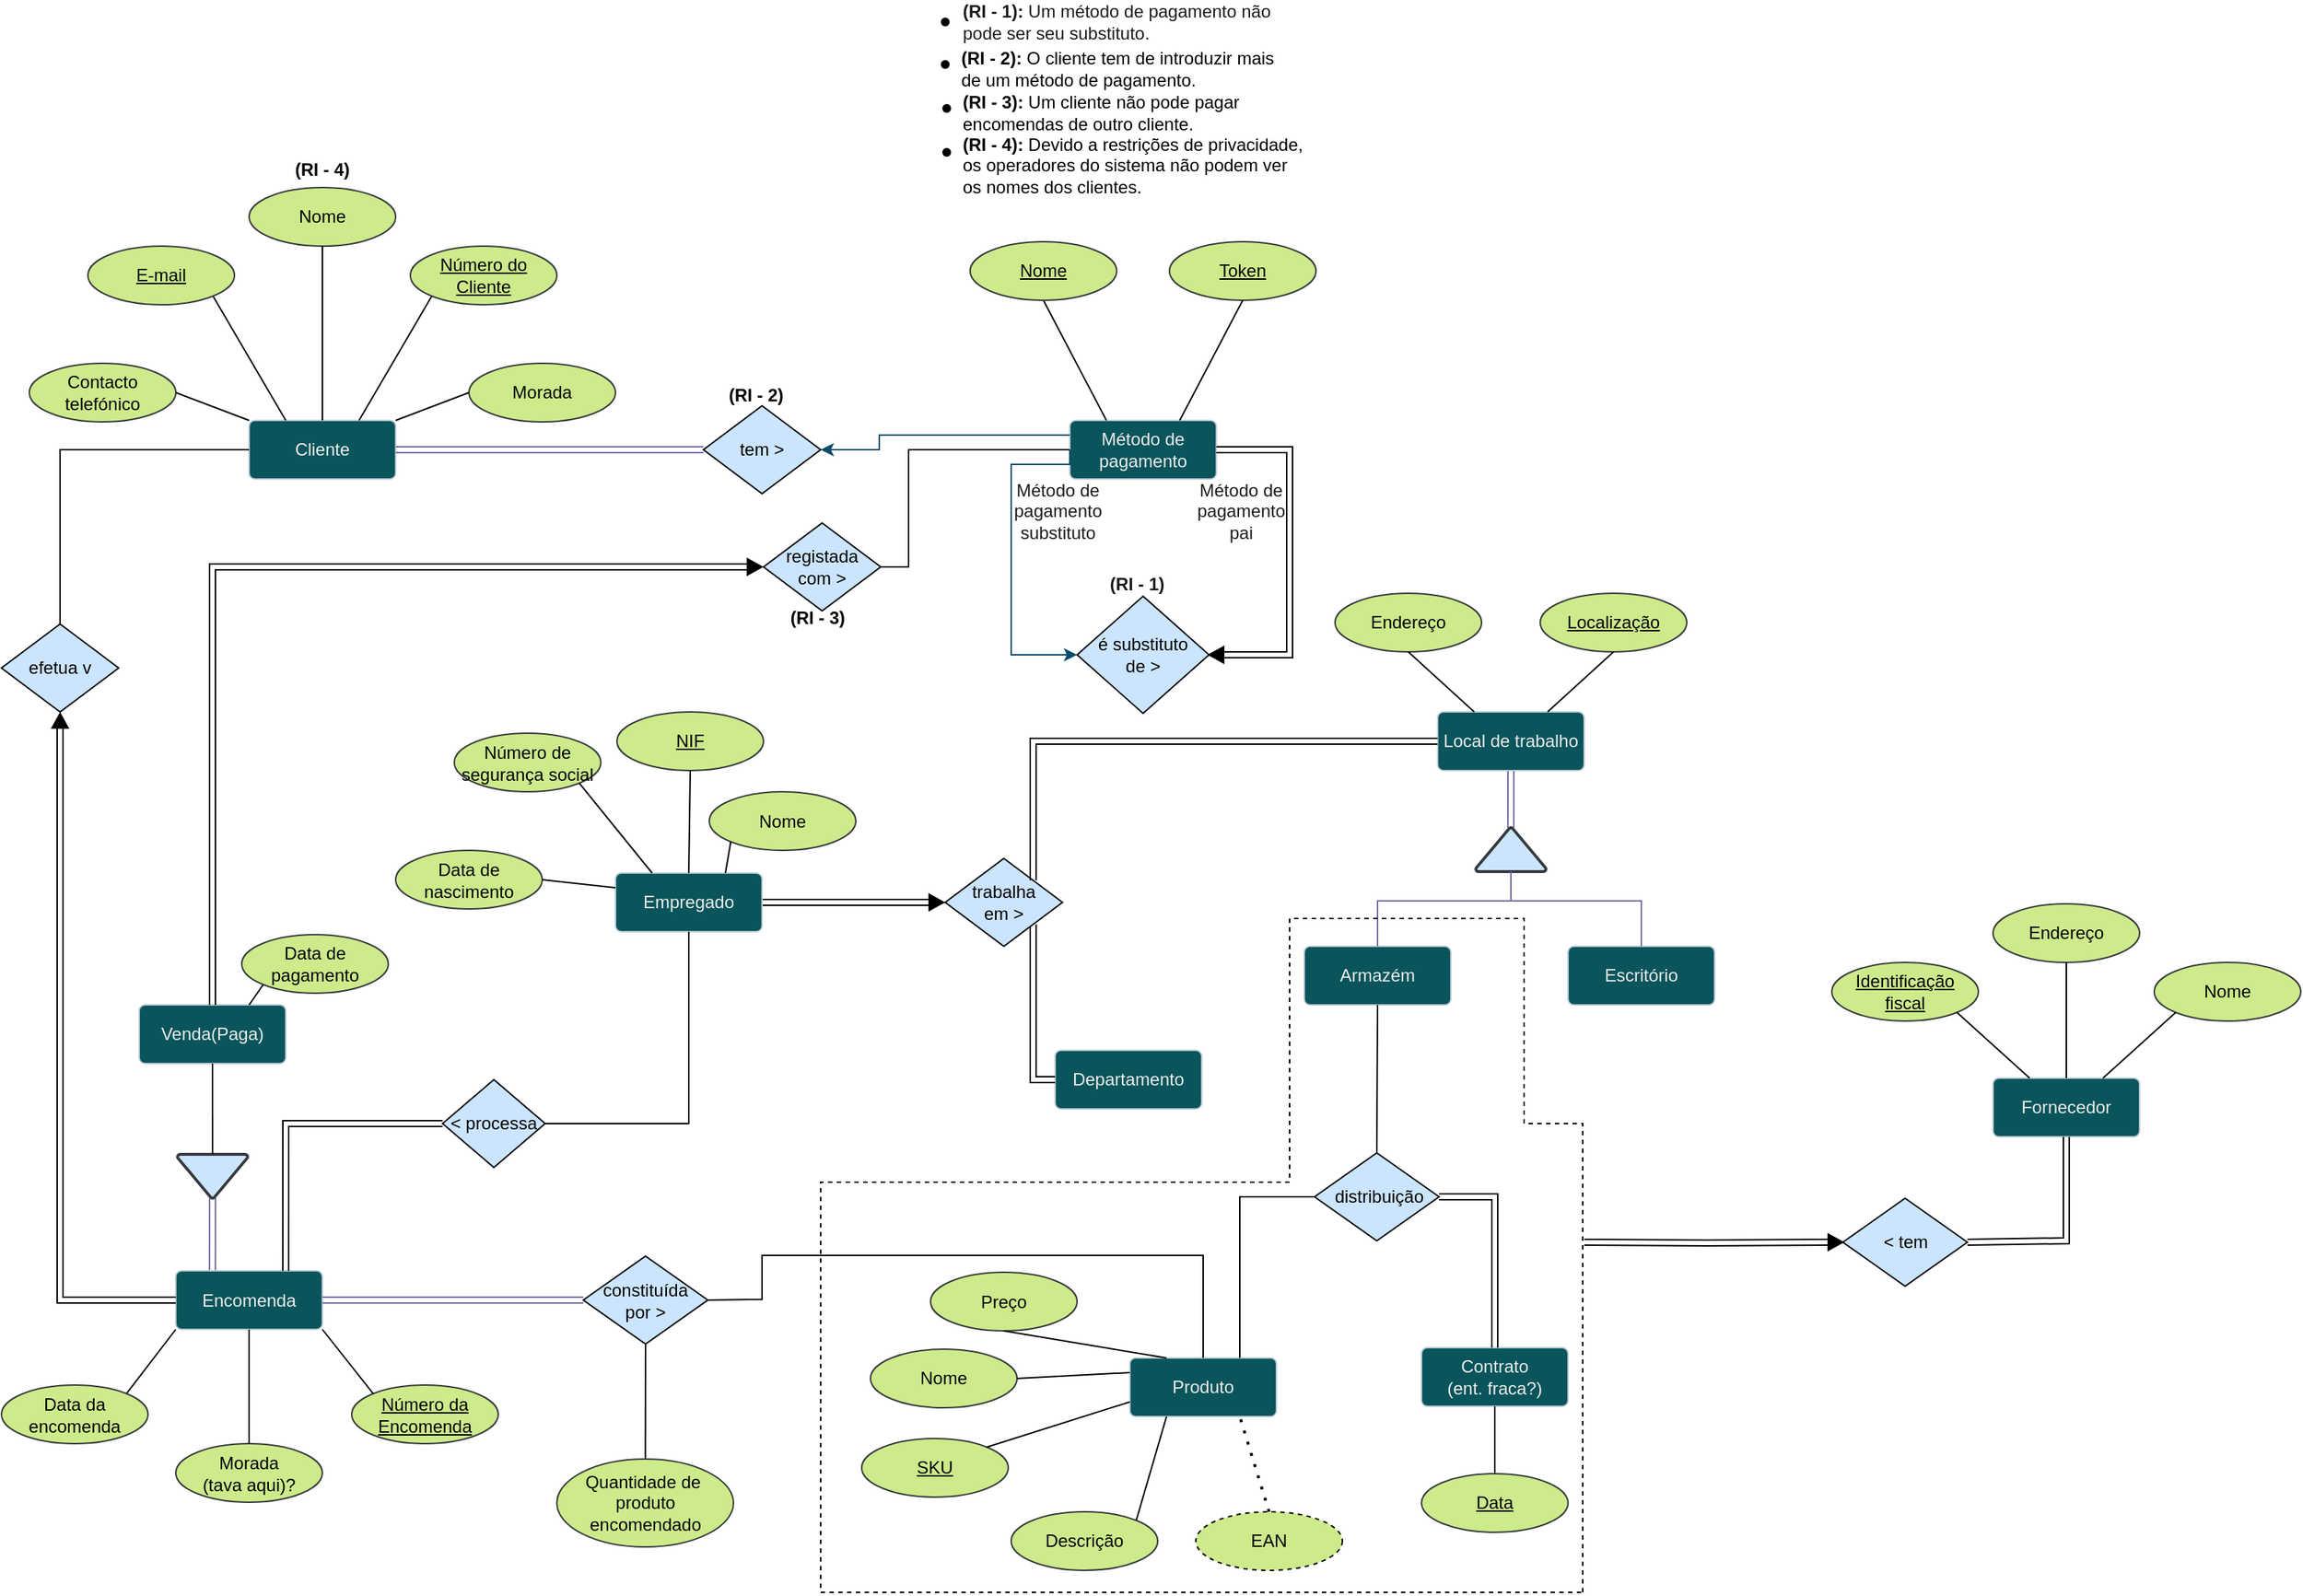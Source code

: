 <mxfile version="21.2.9" type="device">
  <diagram name="Página-1" id="ItoCFEnh0fc0-_jOK2Rc">
    <mxGraphModel dx="2736" dy="2218" grid="1" gridSize="10" guides="1" tooltips="1" connect="1" arrows="1" fold="1" page="1" pageScale="1" pageWidth="827" pageHeight="1169" background="#ffffff" math="0" shadow="0">
      <root>
        <mxCell id="0" />
        <mxCell id="1" parent="0" />
        <mxCell id="ulnthqZ8hp1moQ3BsTgQ-2" value="Cliente" style="rounded=1;arcSize=10;whiteSpace=wrap;html=1;align=center;labelBackgroundColor=none;fillColor=#09555B;strokeColor=#BAC8D3;fontColor=#EEEEEE;" parent="1" vertex="1">
          <mxGeometry x="50" y="40" width="100" height="40" as="geometry" />
        </mxCell>
        <mxCell id="fjhzI5hMC6Ckn3JjvEL3-2" value="Número do Cliente" style="ellipse;whiteSpace=wrap;html=1;align=center;fontStyle=4;labelBackgroundColor=none;fillColor=#cdeb8b;strokeColor=#36393d;" parent="1" vertex="1">
          <mxGeometry x="160" y="-79" width="100" height="40" as="geometry" />
        </mxCell>
        <mxCell id="fjhzI5hMC6Ckn3JjvEL3-5" value="Contacto telefónico" style="ellipse;whiteSpace=wrap;html=1;align=center;labelBackgroundColor=none;fillColor=#cdeb8b;strokeColor=#36393d;" parent="1" vertex="1">
          <mxGeometry x="-100" y="1" width="100" height="40" as="geometry" />
        </mxCell>
        <mxCell id="fjhzI5hMC6Ckn3JjvEL3-6" value="Morada" style="ellipse;whiteSpace=wrap;html=1;align=center;labelBackgroundColor=none;fillColor=#cdeb8b;strokeColor=#36393d;" parent="1" vertex="1">
          <mxGeometry x="200" y="1" width="100" height="40" as="geometry" />
        </mxCell>
        <mxCell id="fjhzI5hMC6Ckn3JjvEL3-8" value="Nome" style="ellipse;whiteSpace=wrap;html=1;align=center;labelBackgroundColor=none;fillColor=#cdeb8b;strokeColor=#36393d;" parent="1" vertex="1">
          <mxGeometry x="50" y="-119" width="100" height="40" as="geometry" />
        </mxCell>
        <mxCell id="fjhzI5hMC6Ckn3JjvEL3-68" style="edgeStyle=orthogonalEdgeStyle;shape=link;rounded=0;orthogonalLoop=1;jettySize=auto;html=1;exitX=0.25;exitY=0;exitDx=0;exitDy=0;strokeColor=#736CA8;fontColor=#1A1A1A;" parent="1" source="fjhzI5hMC6Ckn3JjvEL3-13" target="fjhzI5hMC6Ckn3JjvEL3-69" edge="1">
          <mxGeometry relative="1" as="geometry">
            <mxPoint x="220.429" y="520" as="targetPoint" />
          </mxGeometry>
        </mxCell>
        <mxCell id="fjhzI5hMC6Ckn3JjvEL3-13" value="Encomenda" style="rounded=1;arcSize=10;whiteSpace=wrap;html=1;align=center;labelBackgroundColor=none;fillColor=#09555B;strokeColor=#BAC8D3;fontColor=#EEEEEE;" parent="1" vertex="1">
          <mxGeometry x="-0.04" y="620.5" width="100" height="40" as="geometry" />
        </mxCell>
        <mxCell id="fjhzI5hMC6Ckn3JjvEL3-14" value="Número da Encomenda" style="ellipse;whiteSpace=wrap;html=1;align=center;fontStyle=4;labelBackgroundColor=none;fillColor=#cdeb8b;strokeColor=#36393d;" parent="1" vertex="1">
          <mxGeometry x="120.0" y="698.5" width="100" height="40" as="geometry" />
        </mxCell>
        <mxCell id="fjhzI5hMC6Ckn3JjvEL3-18" value="Morada&lt;br&gt;(tava aqui)?" style="ellipse;whiteSpace=wrap;html=1;align=center;labelBackgroundColor=none;fillColor=#cdeb8b;strokeColor=#36393d;shadow=0;" parent="1" vertex="1">
          <mxGeometry x="-0.04" y="738.5" width="100" height="40" as="geometry" />
        </mxCell>
        <mxCell id="fjhzI5hMC6Ckn3JjvEL3-26" value="Método de pagamento" style="rounded=1;arcSize=10;whiteSpace=wrap;html=1;align=center;labelBackgroundColor=none;fillColor=#09555B;strokeColor=#BAC8D3;fontColor=#EEEEEE;" parent="1" vertex="1">
          <mxGeometry x="610" y="40" width="100" height="40" as="geometry" />
        </mxCell>
        <mxCell id="fjhzI5hMC6Ckn3JjvEL3-27" value="Token" style="ellipse;whiteSpace=wrap;html=1;align=center;fontStyle=4;labelBackgroundColor=none;fillColor=#cdeb8b;strokeColor=#36393d;" parent="1" vertex="1">
          <mxGeometry x="678" y="-82" width="100" height="40" as="geometry" />
        </mxCell>
        <mxCell id="fjhzI5hMC6Ckn3JjvEL3-37" value="Método de pagamento substituto" style="text;strokeColor=none;align=center;fillColor=none;html=1;verticalAlign=middle;whiteSpace=wrap;rounded=0;fontColor=#1A1A1A;" parent="1" vertex="1">
          <mxGeometry x="572" y="87" width="60" height="30" as="geometry" />
        </mxCell>
        <mxCell id="fjhzI5hMC6Ckn3JjvEL3-47" value="&lt;b style=&quot;border-color: var(--border-color);&quot;&gt;(RI - 1)&lt;/b&gt;" style="text;strokeColor=none;align=center;fillColor=none;html=1;verticalAlign=middle;whiteSpace=wrap;rounded=0;fontColor=#1A1A1A;" parent="1" vertex="1">
          <mxGeometry x="626" y="137" width="60" height="30" as="geometry" />
        </mxCell>
        <mxCell id="fjhzI5hMC6Ckn3JjvEL3-48" value="" style="shape=waypoint;fillStyle=solid;size=6;pointerEvents=1;points=[];fillColor=none;resizable=0;rotatable=0;perimeter=centerPerimeter;snapToPoint=1;strokeColor=#000000;fontColor=#1A1A1A;" parent="1" vertex="1">
          <mxGeometry x="515" y="-242" width="20" height="20" as="geometry" />
        </mxCell>
        <mxCell id="fjhzI5hMC6Ckn3JjvEL3-49" value="&lt;b&gt;(RI - 1): &lt;/b&gt;Um método de pagamento não pode ser seu substituto.&lt;b&gt;&amp;nbsp;&lt;/b&gt;" style="text;strokeColor=none;align=left;fillColor=none;html=1;verticalAlign=middle;whiteSpace=wrap;rounded=0;fontColor=#1A1A1A;" parent="1" vertex="1">
          <mxGeometry x="535" y="-247" width="219" height="30" as="geometry" />
        </mxCell>
        <mxCell id="fjhzI5hMC6Ckn3JjvEL3-52" value="Produto" style="rounded=1;arcSize=10;whiteSpace=wrap;html=1;align=center;labelBackgroundColor=none;fillColor=#09555B;strokeColor=#BAC8D3;fontColor=#EEEEEE;" parent="1" vertex="1">
          <mxGeometry x="651" y="680" width="100" height="40" as="geometry" />
        </mxCell>
        <mxCell id="fjhzI5hMC6Ckn3JjvEL3-53" value="SKU" style="ellipse;whiteSpace=wrap;html=1;align=center;fontStyle=4;labelBackgroundColor=none;fillColor=#cdeb8b;strokeColor=#36393d;" parent="1" vertex="1">
          <mxGeometry x="468" y="735" width="100" height="40" as="geometry" />
        </mxCell>
        <mxCell id="fjhzI5hMC6Ckn3JjvEL3-56" value="Nome" style="ellipse;whiteSpace=wrap;html=1;align=center;labelBackgroundColor=none;fillColor=#cdeb8b;strokeColor=#36393d;shadow=0;" parent="1" vertex="1">
          <mxGeometry x="474" y="674" width="100" height="40" as="geometry" />
        </mxCell>
        <mxCell id="fjhzI5hMC6Ckn3JjvEL3-59" value="Descrição" style="ellipse;whiteSpace=wrap;html=1;align=center;strokeColor=#36393d;fillColor=#cdeb8b;" parent="1" vertex="1">
          <mxGeometry x="570" y="785" width="100" height="40" as="geometry" />
        </mxCell>
        <mxCell id="fjhzI5hMC6Ckn3JjvEL3-60" value="Preço" style="ellipse;whiteSpace=wrap;html=1;align=center;strokeColor=#36393d;fillColor=#cdeb8b;" parent="1" vertex="1">
          <mxGeometry x="515" y="621.5" width="100" height="40" as="geometry" />
        </mxCell>
        <mxCell id="fjhzI5hMC6Ckn3JjvEL3-69" value="" style="strokeWidth=2;html=1;shape=mxgraph.flowchart.extract_or_measurement;whiteSpace=wrap;strokeColor=#36393d;fillColor=#cce5ff;direction=west;" parent="1" vertex="1">
          <mxGeometry x="1.07" y="541" width="47.93" height="30" as="geometry" />
        </mxCell>
        <mxCell id="fjhzI5hMC6Ckn3JjvEL3-71" value="Venda(Paga)" style="rounded=1;arcSize=10;whiteSpace=wrap;html=1;align=center;labelBackgroundColor=none;fillColor=#09555B;strokeColor=#BAC8D3;fontColor=#EEEEEE;" parent="1" vertex="1">
          <mxGeometry x="-25" y="439" width="100" height="40" as="geometry" />
        </mxCell>
        <mxCell id="fjhzI5hMC6Ckn3JjvEL3-72" value="Data de pagamento" style="ellipse;whiteSpace=wrap;html=1;align=center;fontStyle=0;labelBackgroundColor=none;fillColor=#cdeb8b;strokeColor=#36393d;" parent="1" vertex="1">
          <mxGeometry x="44.96" y="391" width="100" height="40" as="geometry" />
        </mxCell>
        <mxCell id="fjhzI5hMC6Ckn3JjvEL3-76" value="Fornecedor" style="rounded=1;arcSize=10;whiteSpace=wrap;html=1;align=center;labelBackgroundColor=none;fillColor=#09555B;strokeColor=#BAC8D3;fontColor=#EEEEEE;" parent="1" vertex="1">
          <mxGeometry x="1240" y="489" width="100" height="40" as="geometry" />
        </mxCell>
        <mxCell id="fjhzI5hMC6Ckn3JjvEL3-78" value="Nome" style="ellipse;whiteSpace=wrap;html=1;align=center;labelBackgroundColor=none;fillColor=#cdeb8b;strokeColor=#36393d;shadow=0;" parent="1" vertex="1">
          <mxGeometry x="1350" y="410" width="100" height="40" as="geometry" />
        </mxCell>
        <mxCell id="fjhzI5hMC6Ckn3JjvEL3-84" value="Endereço" style="ellipse;whiteSpace=wrap;html=1;align=center;strokeColor=#36393d;fillColor=#cdeb8b;" parent="1" vertex="1">
          <mxGeometry x="1240" y="370" width="100" height="40" as="geometry" />
        </mxCell>
        <mxCell id="fjhzI5hMC6Ckn3JjvEL3-87" value="Identificação fiscal" style="ellipse;whiteSpace=wrap;html=1;align=center;fontStyle=4;strokeColor=#36393d;fillColor=#cdeb8b;" parent="1" vertex="1">
          <mxGeometry x="1130" y="410" width="100" height="40" as="geometry" />
        </mxCell>
        <mxCell id="fjhzI5hMC6Ckn3JjvEL3-90" value="Contrato&lt;br&gt;(ent. fraca?)" style="rounded=1;arcSize=10;whiteSpace=wrap;html=1;align=center;labelBackgroundColor=none;fillColor=#09555B;strokeColor=#BAC8D3;fontColor=#EEEEEE;" parent="1" vertex="1">
          <mxGeometry x="850" y="673" width="100" height="40" as="geometry" />
        </mxCell>
        <mxCell id="fjhzI5hMC6Ckn3JjvEL3-91" value="Data" style="ellipse;whiteSpace=wrap;html=1;align=center;fontStyle=4;strokeColor=#36393d;fillColor=#cdeb8b;" parent="1" vertex="1">
          <mxGeometry x="850" y="759" width="100" height="40" as="geometry" />
        </mxCell>
        <mxCell id="HBzrt0_QNmEuBICVA7XL-15" style="edgeStyle=orthogonalEdgeStyle;shape=link;rounded=0;orthogonalLoop=1;jettySize=auto;html=1;exitX=1;exitY=0.5;exitDx=0;exitDy=0;entryX=0;entryY=0.5;entryDx=0;entryDy=0;" parent="1" source="fjhzI5hMC6Ckn3JjvEL3-134" target="HBzrt0_QNmEuBICVA7XL-12" edge="1">
          <mxGeometry relative="1" as="geometry" />
        </mxCell>
        <mxCell id="fjhzI5hMC6Ckn3JjvEL3-134" value="Empregado" style="rounded=1;arcSize=10;whiteSpace=wrap;html=1;align=center;labelBackgroundColor=none;fillColor=#09555B;strokeColor=#BAC8D3;fontColor=#EEEEEE;" parent="1" vertex="1">
          <mxGeometry x="300" y="349" width="100" height="40" as="geometry" />
        </mxCell>
        <mxCell id="fjhzI5hMC6Ckn3JjvEL3-135" value="NIF" style="ellipse;whiteSpace=wrap;html=1;align=center;fontStyle=4;labelBackgroundColor=none;fillColor=#cdeb8b;strokeColor=#36393d;" parent="1" vertex="1">
          <mxGeometry x="301" y="239" width="100" height="40" as="geometry" />
        </mxCell>
        <mxCell id="fjhzI5hMC6Ckn3JjvEL3-137" value="Data de nascimento" style="ellipse;whiteSpace=wrap;html=1;align=center;labelBackgroundColor=none;fillColor=#cdeb8b;strokeColor=#36393d;" parent="1" vertex="1">
          <mxGeometry x="150" y="333.5" width="100" height="40" as="geometry" />
        </mxCell>
        <mxCell id="fjhzI5hMC6Ckn3JjvEL3-138" value="Nome" style="ellipse;whiteSpace=wrap;html=1;align=center;labelBackgroundColor=none;fillColor=#cdeb8b;strokeColor=#36393d;" parent="1" vertex="1">
          <mxGeometry x="364" y="293.5" width="100" height="40" as="geometry" />
        </mxCell>
        <mxCell id="fjhzI5hMC6Ckn3JjvEL3-149" value="Número de segurança social" style="ellipse;whiteSpace=wrap;html=1;align=center;strokeColor=#36393d;fillColor=#cdeb8b;" parent="1" vertex="1">
          <mxGeometry x="190" y="253.5" width="100" height="40" as="geometry" />
        </mxCell>
        <mxCell id="fjhzI5hMC6Ckn3JjvEL3-152" value="Departamento" style="rounded=1;arcSize=10;whiteSpace=wrap;html=1;align=center;labelBackgroundColor=none;fillColor=#09555B;strokeColor=#BAC8D3;fontColor=#EEEEEE;" parent="1" vertex="1">
          <mxGeometry x="600" y="470" width="100" height="40" as="geometry" />
        </mxCell>
        <mxCell id="fjhzI5hMC6Ckn3JjvEL3-155" style="edgeStyle=orthogonalEdgeStyle;shape=link;rounded=0;orthogonalLoop=1;jettySize=auto;html=1;exitX=0.5;exitY=1;exitDx=0;exitDy=0;strokeColor=#736CA8;fontColor=#1A1A1A;" parent="1" source="fjhzI5hMC6Ckn3JjvEL3-156" target="fjhzI5hMC6Ckn3JjvEL3-160" edge="1">
          <mxGeometry relative="1" as="geometry">
            <mxPoint x="887.429" y="380" as="targetPoint" />
          </mxGeometry>
        </mxCell>
        <mxCell id="fjhzI5hMC6Ckn3JjvEL3-156" value="Local de trabalho" style="rounded=1;arcSize=10;whiteSpace=wrap;html=1;align=center;labelBackgroundColor=none;fillColor=#09555B;strokeColor=#BAC8D3;fontColor=#EEEEEE;" parent="1" vertex="1">
          <mxGeometry x="861" y="239" width="100" height="40" as="geometry" />
        </mxCell>
        <mxCell id="fjhzI5hMC6Ckn3JjvEL3-157" value="Localização" style="ellipse;whiteSpace=wrap;html=1;align=center;fontStyle=4;labelBackgroundColor=none;fillColor=#cdeb8b;strokeColor=#36393d;" parent="1" vertex="1">
          <mxGeometry x="931" y="158" width="100" height="40" as="geometry" />
        </mxCell>
        <mxCell id="fjhzI5hMC6Ckn3JjvEL3-159" value="Endereço" style="ellipse;whiteSpace=wrap;html=1;align=center;labelBackgroundColor=none;fillColor=#cdeb8b;strokeColor=#36393d;shadow=0;" parent="1" vertex="1">
          <mxGeometry x="791" y="158" width="100" height="40" as="geometry" />
        </mxCell>
        <mxCell id="fjhzI5hMC6Ckn3JjvEL3-160" value="" style="strokeWidth=2;html=1;shape=mxgraph.flowchart.extract_or_measurement;whiteSpace=wrap;strokeColor=#36393d;fillColor=#cce5ff;" parent="1" vertex="1">
          <mxGeometry x="887.04" y="318" width="47.93" height="30" as="geometry" />
        </mxCell>
        <mxCell id="fjhzI5hMC6Ckn3JjvEL3-161" value="Escritório" style="rounded=1;arcSize=10;whiteSpace=wrap;html=1;align=center;labelBackgroundColor=none;fillColor=#09555B;strokeColor=#BAC8D3;fontColor=#EEEEEE;" parent="1" vertex="1">
          <mxGeometry x="950" y="399" width="100" height="40" as="geometry" />
        </mxCell>
        <mxCell id="fjhzI5hMC6Ckn3JjvEL3-163" value="" style="endArrow=none;html=1;rounded=0;strokeColor=#736CA8;fontColor=#1A1A1A;exitX=0.5;exitY=1;exitDx=0;exitDy=0;exitPerimeter=0;entryX=0.5;entryY=0;entryDx=0;entryDy=0;" parent="1" source="fjhzI5hMC6Ckn3JjvEL3-160" target="fjhzI5hMC6Ckn3JjvEL3-161" edge="1">
          <mxGeometry relative="1" as="geometry">
            <mxPoint x="837" y="360" as="sourcePoint" />
            <mxPoint x="997" y="360" as="targetPoint" />
            <Array as="points">
              <mxPoint x="911" y="368" />
              <mxPoint x="1000" y="368" />
            </Array>
          </mxGeometry>
        </mxCell>
        <mxCell id="fjhzI5hMC6Ckn3JjvEL3-172" value="Armazém" style="rounded=1;arcSize=10;whiteSpace=wrap;html=1;align=center;labelBackgroundColor=none;fillColor=#09555B;strokeColor=#BAC8D3;fontColor=#EEEEEE;" parent="1" vertex="1">
          <mxGeometry x="770" y="399" width="100" height="40" as="geometry" />
        </mxCell>
        <mxCell id="fjhzI5hMC6Ckn3JjvEL3-173" value="" style="endArrow=none;html=1;rounded=0;strokeColor=#736CA8;fontColor=#1A1A1A;exitX=0.5;exitY=1;exitDx=0;exitDy=0;exitPerimeter=0;entryX=0.5;entryY=0;entryDx=0;entryDy=0;" parent="1" source="fjhzI5hMC6Ckn3JjvEL3-160" target="fjhzI5hMC6Ckn3JjvEL3-172" edge="1">
          <mxGeometry relative="1" as="geometry">
            <mxPoint x="911" y="318" as="sourcePoint" />
            <mxPoint x="1071" y="318" as="targetPoint" />
            <Array as="points">
              <mxPoint x="911" y="368" />
              <mxPoint x="820" y="368" />
            </Array>
          </mxGeometry>
        </mxCell>
        <mxCell id="fsZiaamCpNhLpa2996Bd-9" value="&lt;font&gt;tem &amp;gt;&lt;/font&gt;" style="shape=rhombus;perimeter=rhombusPerimeter;whiteSpace=wrap;html=1;align=center;fillColor=#CCE5FF;fontColor=#000000;" parent="1" vertex="1">
          <mxGeometry x="360" y="30" width="80" height="60" as="geometry" />
        </mxCell>
        <mxCell id="fsZiaamCpNhLpa2996Bd-11" style="edgeStyle=orthogonalEdgeStyle;shape=link;rounded=0;orthogonalLoop=1;jettySize=auto;html=1;exitX=0;exitY=0.5;exitDx=0;exitDy=0;strokeColor=#736CA8;fontColor=#1A1A1A;entryX=1;entryY=0.5;entryDx=0;entryDy=0;" parent="1" source="fsZiaamCpNhLpa2996Bd-9" target="ulnthqZ8hp1moQ3BsTgQ-2" edge="1">
          <mxGeometry relative="1" as="geometry">
            <mxPoint x="249.55" y="80" as="targetPoint" />
            <mxPoint x="249.55" y="40" as="sourcePoint" />
            <Array as="points" />
          </mxGeometry>
        </mxCell>
        <mxCell id="fsZiaamCpNhLpa2996Bd-13" value="" style="edgeStyle=orthogonalEdgeStyle;rounded=0;orthogonalLoop=1;jettySize=auto;html=1;strokeColor=#0B4D6A;exitX=0;exitY=0.25;exitDx=0;exitDy=0;entryX=1;entryY=0.5;entryDx=0;entryDy=0;" parent="1" source="fjhzI5hMC6Ckn3JjvEL3-26" target="fsZiaamCpNhLpa2996Bd-9" edge="1">
          <mxGeometry relative="1" as="geometry">
            <Array as="points">
              <mxPoint x="480" y="50" />
              <mxPoint x="480" y="60" />
            </Array>
            <mxPoint x="530" y="86" as="sourcePoint" />
            <mxPoint x="390" y="216" as="targetPoint" />
          </mxGeometry>
        </mxCell>
        <mxCell id="fsZiaamCpNhLpa2996Bd-14" value="&lt;b&gt;(RI - 2)&lt;/b&gt;" style="text;strokeColor=none;align=center;fillColor=none;html=1;verticalAlign=middle;whiteSpace=wrap;rounded=0;" parent="1" vertex="1">
          <mxGeometry x="366" y="8" width="60" height="30" as="geometry" />
        </mxCell>
        <mxCell id="fsZiaamCpNhLpa2996Bd-16" value="&lt;font&gt;é substituto&lt;br&gt;de &amp;gt;&lt;/font&gt;" style="shape=rhombus;perimeter=rhombusPerimeter;whiteSpace=wrap;html=1;align=center;fillColor=#CCE5FF;fontColor=#000000;" parent="1" vertex="1">
          <mxGeometry x="615" y="160" width="90" height="80" as="geometry" />
        </mxCell>
        <mxCell id="fsZiaamCpNhLpa2996Bd-18" value="" style="shape=waypoint;fillStyle=solid;size=6;pointerEvents=1;points=[];fillColor=none;resizable=0;rotatable=0;perimeter=centerPerimeter;snapToPoint=1;strokeColor=#000000;fontColor=#1A1A1A;" parent="1" vertex="1">
          <mxGeometry x="515" y="-213" width="20" height="20" as="geometry" />
        </mxCell>
        <mxCell id="fsZiaamCpNhLpa2996Bd-19" value="&lt;b&gt;(RI - 2): &lt;/b&gt;O cliente tem de introduzir mais de um método de pagamento." style="text;strokeColor=none;align=left;fillColor=none;html=1;verticalAlign=middle;whiteSpace=wrap;rounded=0;" parent="1" vertex="1">
          <mxGeometry x="534.04" y="-215" width="223.96" height="30" as="geometry" />
        </mxCell>
        <mxCell id="fsZiaamCpNhLpa2996Bd-22" value="&lt;font&gt;efetua v&lt;/font&gt;" style="shape=rhombus;perimeter=rhombusPerimeter;whiteSpace=wrap;html=1;align=center;fillColor=#CCE5FF;fontColor=#000000;" parent="1" vertex="1">
          <mxGeometry x="-119" y="179" width="80" height="60" as="geometry" />
        </mxCell>
        <mxCell id="fsZiaamCpNhLpa2996Bd-30" value="" style="endArrow=none;html=1;rounded=0;entryX=0;entryY=0.5;entryDx=0;entryDy=0;exitX=0.5;exitY=0;exitDx=0;exitDy=0;" parent="1" source="fsZiaamCpNhLpa2996Bd-22" target="ulnthqZ8hp1moQ3BsTgQ-2" edge="1">
          <mxGeometry relative="1" as="geometry">
            <mxPoint x="-90" y="109" as="sourcePoint" />
            <mxPoint x="70" y="109" as="targetPoint" />
            <Array as="points">
              <mxPoint x="-79" y="60" />
              <mxPoint y="60" />
            </Array>
          </mxGeometry>
        </mxCell>
        <mxCell id="fsZiaamCpNhLpa2996Bd-35" style="edgeStyle=orthogonalEdgeStyle;shape=link;rounded=0;orthogonalLoop=1;jettySize=auto;html=1;exitX=0;exitY=0.5;exitDx=0;exitDy=0;strokeColor=#736CA8;fontColor=#1A1A1A;entryX=1;entryY=0.5;entryDx=0;entryDy=0;" parent="1" source="fsZiaamCpNhLpa2996Bd-36" target="fjhzI5hMC6Ckn3JjvEL3-13" edge="1">
          <mxGeometry relative="1" as="geometry">
            <mxPoint x="270" y="420.57" as="targetPoint" />
            <mxPoint x="480" y="420.57" as="sourcePoint" />
            <Array as="points" />
          </mxGeometry>
        </mxCell>
        <mxCell id="fsZiaamCpNhLpa2996Bd-36" value="&lt;font&gt;constituída&lt;br&gt;por &amp;gt;&lt;/font&gt;" style="shape=rhombus;perimeter=rhombusPerimeter;whiteSpace=wrap;html=1;align=center;fillColor=#CCE5FF;fontColor=#000000;" parent="1" vertex="1">
          <mxGeometry x="278" y="610.5" width="85" height="60" as="geometry" />
        </mxCell>
        <mxCell id="fsZiaamCpNhLpa2996Bd-37" value="" style="endArrow=none;html=1;rounded=0;exitX=1;exitY=0.5;exitDx=0;exitDy=0;entryX=0.5;entryY=0;entryDx=0;entryDy=0;" parent="1" source="fsZiaamCpNhLpa2996Bd-36" target="fjhzI5hMC6Ckn3JjvEL3-52" edge="1">
          <mxGeometry relative="1" as="geometry">
            <mxPoint x="350" y="276.7" as="sourcePoint" />
            <mxPoint x="510" y="276.7" as="targetPoint" />
            <Array as="points">
              <mxPoint x="400" y="640" />
              <mxPoint x="400" y="610" />
              <mxPoint x="520" y="610" />
              <mxPoint x="600" y="610" />
              <mxPoint x="660" y="610" />
              <mxPoint x="701" y="610" />
            </Array>
          </mxGeometry>
        </mxCell>
        <mxCell id="fsZiaamCpNhLpa2996Bd-38" value="" style="endArrow=none;html=1;rounded=0;entryX=0.5;entryY=1;entryDx=0;entryDy=0;exitX=0.5;exitY=1;exitDx=0;exitDy=0;" parent="1" source="fsZiaamCpNhLpa2996Bd-36" target="fsZiaamCpNhLpa2996Bd-39" edge="1">
          <mxGeometry relative="1" as="geometry">
            <mxPoint x="290" y="720" as="sourcePoint" />
            <mxPoint x="514.75" y="310" as="targetPoint" />
          </mxGeometry>
        </mxCell>
        <mxCell id="fsZiaamCpNhLpa2996Bd-39" value="Quantidade de&amp;nbsp;&lt;br&gt;produto encomendado" style="ellipse;whiteSpace=wrap;html=1;align=center;labelBackgroundColor=none;fillColor=#cdeb8b;strokeColor=#36393d;shadow=0;" parent="1" vertex="1">
          <mxGeometry x="260" y="749" width="120.5" height="60" as="geometry" />
        </mxCell>
        <mxCell id="fsZiaamCpNhLpa2996Bd-45" value="&lt;font&gt;registada&lt;br&gt;com &amp;gt;&lt;/font&gt;" style="shape=rhombus;perimeter=rhombusPerimeter;whiteSpace=wrap;html=1;align=center;fillColor=#CCE5FF;fontColor=#000000;" parent="1" vertex="1">
          <mxGeometry x="401" y="110" width="80" height="60" as="geometry" />
        </mxCell>
        <mxCell id="fsZiaamCpNhLpa2996Bd-47" value="" style="endArrow=none;html=1;rounded=0;exitX=1;exitY=0.5;exitDx=0;exitDy=0;entryX=0;entryY=0.5;entryDx=0;entryDy=0;" parent="1" source="fsZiaamCpNhLpa2996Bd-45" target="fjhzI5hMC6Ckn3JjvEL3-26" edge="1">
          <mxGeometry relative="1" as="geometry">
            <mxPoint x="360" y="110" as="sourcePoint" />
            <mxPoint x="520" y="110" as="targetPoint" />
            <Array as="points">
              <mxPoint x="500" y="140" />
              <mxPoint x="500" y="60" />
            </Array>
          </mxGeometry>
        </mxCell>
        <mxCell id="fsZiaamCpNhLpa2996Bd-49" value="&lt;b&gt;(RI - 3)&lt;/b&gt;" style="text;strokeColor=none;align=center;fillColor=none;html=1;verticalAlign=middle;whiteSpace=wrap;rounded=0;" parent="1" vertex="1">
          <mxGeometry x="408" y="160" width="60" height="30" as="geometry" />
        </mxCell>
        <mxCell id="fsZiaamCpNhLpa2996Bd-50" value="" style="shape=waypoint;fillStyle=solid;size=6;pointerEvents=1;points=[];fillColor=none;resizable=0;rotatable=0;perimeter=centerPerimeter;snapToPoint=1;strokeColor=#000000;fontColor=#1A1A1A;" parent="1" vertex="1">
          <mxGeometry x="516" y="-183" width="20" height="20" as="geometry" />
        </mxCell>
        <mxCell id="fsZiaamCpNhLpa2996Bd-51" value="&lt;b&gt;(RI - 3): &lt;/b&gt;Um&amp;nbsp;cliente não pode pagar encomendas de outro cliente." style="text;strokeColor=none;align=left;fillColor=none;html=1;verticalAlign=middle;whiteSpace=wrap;rounded=0;" parent="1" vertex="1">
          <mxGeometry x="535.04" y="-185" width="223.96" height="30" as="geometry" />
        </mxCell>
        <mxCell id="VXz65jd6t61WfwNRBwZR-2" value="" style="endArrow=none;html=1;rounded=0;exitX=1;exitY=0.5;exitDx=0;exitDy=0;entryX=0;entryY=0;entryDx=0;entryDy=0;" parent="1" source="fjhzI5hMC6Ckn3JjvEL3-5" target="ulnthqZ8hp1moQ3BsTgQ-2" edge="1">
          <mxGeometry relative="1" as="geometry">
            <mxPoint x="10" y="100" as="sourcePoint" />
            <mxPoint x="170" y="100" as="targetPoint" />
          </mxGeometry>
        </mxCell>
        <mxCell id="VXz65jd6t61WfwNRBwZR-3" value="" style="endArrow=none;html=1;rounded=0;exitX=1;exitY=1;exitDx=0;exitDy=0;entryX=0.25;entryY=0;entryDx=0;entryDy=0;" parent="1" source="HBzrt0_QNmEuBICVA7XL-3" target="ulnthqZ8hp1moQ3BsTgQ-2" edge="1">
          <mxGeometry relative="1" as="geometry">
            <mxPoint x="25.233" y="-44.809" as="sourcePoint" />
            <mxPoint x="60" y="50" as="targetPoint" />
          </mxGeometry>
        </mxCell>
        <mxCell id="VXz65jd6t61WfwNRBwZR-4" value="" style="endArrow=none;html=1;rounded=0;exitX=0.5;exitY=1;exitDx=0;exitDy=0;entryX=0.5;entryY=0;entryDx=0;entryDy=0;" parent="1" source="fjhzI5hMC6Ckn3JjvEL3-8" target="ulnthqZ8hp1moQ3BsTgQ-2" edge="1">
          <mxGeometry relative="1" as="geometry">
            <mxPoint x="60" y="-47" as="sourcePoint" />
            <mxPoint x="135" y="38" as="targetPoint" />
          </mxGeometry>
        </mxCell>
        <mxCell id="VXz65jd6t61WfwNRBwZR-5" value="" style="endArrow=none;html=1;rounded=0;exitX=0;exitY=1;exitDx=0;exitDy=0;entryX=0.75;entryY=0;entryDx=0;entryDy=0;" parent="1" source="fjhzI5hMC6Ckn3JjvEL3-2" target="ulnthqZ8hp1moQ3BsTgQ-2" edge="1">
          <mxGeometry relative="1" as="geometry">
            <mxPoint x="119.96" y="-47" as="sourcePoint" />
            <mxPoint x="169.96" y="38" as="targetPoint" />
          </mxGeometry>
        </mxCell>
        <mxCell id="VXz65jd6t61WfwNRBwZR-6" value="" style="endArrow=none;html=1;rounded=0;exitX=1;exitY=0;exitDx=0;exitDy=0;entryX=0;entryY=0.5;entryDx=0;entryDy=0;" parent="1" source="ulnthqZ8hp1moQ3BsTgQ-2" target="fjhzI5hMC6Ckn3JjvEL3-6" edge="1">
          <mxGeometry relative="1" as="geometry">
            <mxPoint x="160" y="22" as="sourcePoint" />
            <mxPoint x="210" y="41" as="targetPoint" />
          </mxGeometry>
        </mxCell>
        <mxCell id="VXz65jd6t61WfwNRBwZR-7" value="" style="endArrow=none;html=1;rounded=0;exitX=0.5;exitY=1;exitDx=0;exitDy=0;entryX=0.25;entryY=0;entryDx=0;entryDy=0;" parent="1" source="HBzrt0_QNmEuBICVA7XL-4" target="fjhzI5hMC6Ckn3JjvEL3-26" edge="1">
          <mxGeometry relative="1" as="geometry">
            <mxPoint x="588" y="-42" as="sourcePoint" />
            <mxPoint x="550" y="8" as="targetPoint" />
          </mxGeometry>
        </mxCell>
        <mxCell id="VXz65jd6t61WfwNRBwZR-8" value="" style="endArrow=none;html=1;rounded=0;exitX=0.5;exitY=1;exitDx=0;exitDy=0;entryX=0.75;entryY=0;entryDx=0;entryDy=0;" parent="1" source="fjhzI5hMC6Ckn3JjvEL3-27" target="fjhzI5hMC6Ckn3JjvEL3-26" edge="1">
          <mxGeometry relative="1" as="geometry">
            <mxPoint x="649" y="-32" as="sourcePoint" />
            <mxPoint x="696" y="50" as="targetPoint" />
          </mxGeometry>
        </mxCell>
        <mxCell id="VXz65jd6t61WfwNRBwZR-9" value="" style="endArrow=none;html=1;rounded=0;entryX=0.25;entryY=0;entryDx=0;entryDy=0;exitX=0.5;exitY=1;exitDx=0;exitDy=0;" parent="1" source="fjhzI5hMC6Ckn3JjvEL3-60" target="fjhzI5hMC6Ckn3JjvEL3-52" edge="1">
          <mxGeometry relative="1" as="geometry">
            <mxPoint x="511" y="534" as="sourcePoint" />
            <mxPoint x="592.5" y="578" as="targetPoint" />
          </mxGeometry>
        </mxCell>
        <mxCell id="VXz65jd6t61WfwNRBwZR-10" value="" style="endArrow=none;html=1;rounded=0;entryX=0;entryY=0.25;entryDx=0;entryDy=0;exitX=1;exitY=0.5;exitDx=0;exitDy=0;" parent="1" source="fjhzI5hMC6Ckn3JjvEL3-56" target="fjhzI5hMC6Ckn3JjvEL3-52" edge="1">
          <mxGeometry relative="1" as="geometry">
            <mxPoint x="741" y="614.5" as="sourcePoint" />
            <mxPoint x="826" y="693.5" as="targetPoint" />
          </mxGeometry>
        </mxCell>
        <mxCell id="VXz65jd6t61WfwNRBwZR-11" value="" style="endArrow=none;html=1;rounded=0;exitX=1;exitY=0;exitDx=0;exitDy=0;entryX=0;entryY=0.75;entryDx=0;entryDy=0;" parent="1" source="fjhzI5hMC6Ckn3JjvEL3-53" target="fjhzI5hMC6Ckn3JjvEL3-52" edge="1">
          <mxGeometry relative="1" as="geometry">
            <mxPoint x="786" y="598" as="sourcePoint" />
            <mxPoint x="620" y="705" as="targetPoint" />
          </mxGeometry>
        </mxCell>
        <mxCell id="VXz65jd6t61WfwNRBwZR-12" value="" style="endArrow=none;html=1;rounded=0;exitX=1;exitY=0;exitDx=0;exitDy=0;entryX=0.25;entryY=1;entryDx=0;entryDy=0;" parent="1" source="fjhzI5hMC6Ckn3JjvEL3-59" target="fjhzI5hMC6Ckn3JjvEL3-52" edge="1">
          <mxGeometry relative="1" as="geometry">
            <mxPoint x="811" y="664" as="sourcePoint" />
            <mxPoint x="761" y="683" as="targetPoint" />
          </mxGeometry>
        </mxCell>
        <mxCell id="VXz65jd6t61WfwNRBwZR-13" value="" style="endArrow=none;html=1;rounded=0;exitX=0.5;exitY=1;exitDx=0;exitDy=0;entryX=0.5;entryY=0;entryDx=0;entryDy=0;" parent="1" source="fjhzI5hMC6Ckn3JjvEL3-13" target="fjhzI5hMC6Ckn3JjvEL3-18" edge="1">
          <mxGeometry relative="1" as="geometry">
            <mxPoint x="231" y="759.5" as="sourcePoint" />
            <mxPoint x="181" y="778.5" as="targetPoint" />
          </mxGeometry>
        </mxCell>
        <mxCell id="VXz65jd6t61WfwNRBwZR-14" value="" style="endArrow=none;html=1;rounded=0;exitX=1;exitY=1;exitDx=0;exitDy=0;entryX=0;entryY=0;entryDx=0;entryDy=0;" parent="1" source="fjhzI5hMC6Ckn3JjvEL3-13" target="fjhzI5hMC6Ckn3JjvEL3-14" edge="1">
          <mxGeometry relative="1" as="geometry">
            <mxPoint x="89.31" y="671.5" as="sourcePoint" />
            <mxPoint x="89.31" y="748.5" as="targetPoint" />
          </mxGeometry>
        </mxCell>
        <mxCell id="VXz65jd6t61WfwNRBwZR-15" value="" style="endArrow=none;html=1;rounded=0;exitX=0;exitY=1;exitDx=0;exitDy=0;entryX=1;entryY=0;entryDx=0;entryDy=0;" parent="1" source="fjhzI5hMC6Ckn3JjvEL3-13" target="HBzrt0_QNmEuBICVA7XL-1" edge="1">
          <mxGeometry relative="1" as="geometry">
            <mxPoint x="-10" y="690.5" as="sourcePoint" />
            <mxPoint x="-34.767" y="704.309" as="targetPoint" />
          </mxGeometry>
        </mxCell>
        <mxCell id="VXz65jd6t61WfwNRBwZR-16" value="" style="endArrow=none;html=1;rounded=0;exitX=0;exitY=1;exitDx=0;exitDy=0;entryX=0.75;entryY=0;entryDx=0;entryDy=0;" parent="1" source="fjhzI5hMC6Ckn3JjvEL3-138" target="fjhzI5hMC6Ckn3JjvEL3-134" edge="1">
          <mxGeometry relative="1" as="geometry">
            <mxPoint x="590" y="393.5" as="sourcePoint" />
            <mxPoint x="625" y="436.5" as="targetPoint" />
          </mxGeometry>
        </mxCell>
        <mxCell id="VXz65jd6t61WfwNRBwZR-17" value="" style="endArrow=none;html=1;rounded=0;exitX=0.5;exitY=1;exitDx=0;exitDy=0;entryX=0.5;entryY=0;entryDx=0;entryDy=0;" parent="1" source="fjhzI5hMC6Ckn3JjvEL3-135" target="fjhzI5hMC6Ckn3JjvEL3-134" edge="1">
          <mxGeometry relative="1" as="geometry">
            <mxPoint x="423.97" y="323.5" as="sourcePoint" />
            <mxPoint x="373.97" y="342.5" as="targetPoint" />
          </mxGeometry>
        </mxCell>
        <mxCell id="VXz65jd6t61WfwNRBwZR-18" value="" style="endArrow=none;html=1;rounded=0;exitX=1;exitY=1;exitDx=0;exitDy=0;entryX=0.25;entryY=0;entryDx=0;entryDy=0;" parent="1" source="fjhzI5hMC6Ckn3JjvEL3-149" target="fjhzI5hMC6Ckn3JjvEL3-134" edge="1">
          <mxGeometry relative="1" as="geometry">
            <mxPoint x="370" y="273.5" as="sourcePoint" />
            <mxPoint x="320" y="358.5" as="targetPoint" />
          </mxGeometry>
        </mxCell>
        <mxCell id="VXz65jd6t61WfwNRBwZR-19" value="" style="endArrow=none;html=1;rounded=0;exitX=1;exitY=0.5;exitDx=0;exitDy=0;entryX=0;entryY=0.25;entryDx=0;entryDy=0;" parent="1" source="fjhzI5hMC6Ckn3JjvEL3-137" target="fjhzI5hMC6Ckn3JjvEL3-134" edge="1">
          <mxGeometry relative="1" as="geometry">
            <mxPoint x="280" y="350" as="sourcePoint" />
            <mxPoint x="230" y="435" as="targetPoint" />
          </mxGeometry>
        </mxCell>
        <mxCell id="VXz65jd6t61WfwNRBwZR-20" value="" style="endArrow=none;html=1;rounded=0;exitX=0.5;exitY=1;exitDx=0;exitDy=0;entryX=0.75;entryY=0;entryDx=0;entryDy=0;" parent="1" source="fjhzI5hMC6Ckn3JjvEL3-157" target="fjhzI5hMC6Ckn3JjvEL3-156" edge="1">
          <mxGeometry relative="1" as="geometry">
            <mxPoint x="1091" y="215.5" as="sourcePoint" />
            <mxPoint x="1041" y="300.5" as="targetPoint" />
          </mxGeometry>
        </mxCell>
        <mxCell id="VXz65jd6t61WfwNRBwZR-21" value="" style="endArrow=none;html=1;rounded=0;exitX=0.5;exitY=1;exitDx=0;exitDy=0;entryX=0.25;entryY=0;entryDx=0;entryDy=0;" parent="1" source="fjhzI5hMC6Ckn3JjvEL3-159" target="fjhzI5hMC6Ckn3JjvEL3-156" edge="1">
          <mxGeometry relative="1" as="geometry">
            <mxPoint x="799" y="215.5" as="sourcePoint" />
            <mxPoint x="749" y="300.5" as="targetPoint" />
          </mxGeometry>
        </mxCell>
        <mxCell id="VXz65jd6t61WfwNRBwZR-22" value="" style="endArrow=none;html=1;rounded=0;exitX=0.5;exitY=0;exitDx=0;exitDy=0;entryX=0.5;entryY=1;entryDx=0;entryDy=0;" parent="1" source="fjhzI5hMC6Ckn3JjvEL3-91" target="fjhzI5hMC6Ckn3JjvEL3-90" edge="1">
          <mxGeometry relative="1" as="geometry">
            <mxPoint x="870" y="760" as="sourcePoint" />
            <mxPoint x="930" y="750" as="targetPoint" />
          </mxGeometry>
        </mxCell>
        <mxCell id="VXz65jd6t61WfwNRBwZR-23" value="" style="endArrow=none;html=1;rounded=0;exitX=1;exitY=1;exitDx=0;exitDy=0;entryX=0.25;entryY=0;entryDx=0;entryDy=0;" parent="1" source="fjhzI5hMC6Ckn3JjvEL3-87" target="fjhzI5hMC6Ckn3JjvEL3-76" edge="1">
          <mxGeometry relative="1" as="geometry">
            <mxPoint x="1280" y="550" as="sourcePoint" />
            <mxPoint x="1280" y="591" as="targetPoint" />
          </mxGeometry>
        </mxCell>
        <mxCell id="VXz65jd6t61WfwNRBwZR-24" value="" style="endArrow=none;html=1;rounded=0;exitX=0.5;exitY=1;exitDx=0;exitDy=0;entryX=0.5;entryY=0;entryDx=0;entryDy=0;" parent="1" source="fjhzI5hMC6Ckn3JjvEL3-84" target="fjhzI5hMC6Ckn3JjvEL3-76" edge="1">
          <mxGeometry relative="1" as="geometry">
            <mxPoint x="1310" y="549" as="sourcePoint" />
            <mxPoint x="1310" y="590" as="targetPoint" />
          </mxGeometry>
        </mxCell>
        <mxCell id="VXz65jd6t61WfwNRBwZR-25" value="" style="endArrow=none;html=1;rounded=0;exitX=0;exitY=1;exitDx=0;exitDy=0;entryX=0.75;entryY=0;entryDx=0;entryDy=0;" parent="1" source="fjhzI5hMC6Ckn3JjvEL3-78" target="fjhzI5hMC6Ckn3JjvEL3-76" edge="1">
          <mxGeometry relative="1" as="geometry">
            <mxPoint x="1360" y="559" as="sourcePoint" />
            <mxPoint x="1370" y="490" as="targetPoint" />
          </mxGeometry>
        </mxCell>
        <mxCell id="9rSobXGpRNCFVjJ1lTww-1" value="" style="endArrow=none;html=1;rounded=0;exitX=0.75;exitY=0;exitDx=0;exitDy=0;entryX=0;entryY=1;entryDx=0;entryDy=0;" parent="1" source="fjhzI5hMC6Ckn3JjvEL3-71" target="fjhzI5hMC6Ckn3JjvEL3-72" edge="1">
          <mxGeometry relative="1" as="geometry">
            <mxPoint x="352.5" y="242" as="sourcePoint" />
            <mxPoint x="30" y="380" as="targetPoint" />
          </mxGeometry>
        </mxCell>
        <mxCell id="9rSobXGpRNCFVjJ1lTww-3" value="" style="endArrow=none;dashed=1;html=1;rounded=0;" parent="1" edge="1">
          <mxGeometry width="50" height="50" relative="1" as="geometry">
            <mxPoint x="960" y="840" as="sourcePoint" />
            <mxPoint x="960" y="840" as="targetPoint" />
            <Array as="points">
              <mxPoint x="960" y="520" />
              <mxPoint x="920" y="520" />
              <mxPoint x="920" y="380" />
              <mxPoint x="760" y="380" />
              <mxPoint x="760" y="560" />
              <mxPoint x="440" y="560" />
              <mxPoint x="440" y="840" />
            </Array>
          </mxGeometry>
        </mxCell>
        <mxCell id="9rSobXGpRNCFVjJ1lTww-4" value="&lt;font&gt;&amp;nbsp;distribuição&lt;/font&gt;" style="shape=rhombus;perimeter=rhombusPerimeter;whiteSpace=wrap;html=1;align=center;fillColor=#CCE5FF;fontColor=#000000;" parent="1" vertex="1">
          <mxGeometry x="777" y="540" width="85" height="60" as="geometry" />
        </mxCell>
        <mxCell id="9rSobXGpRNCFVjJ1lTww-5" value="" style="endArrow=none;html=1;rounded=0;shape=link;entryX=0.5;entryY=1;entryDx=0;entryDy=0;exitX=1;exitY=0.5;exitDx=0;exitDy=0;" parent="1" source="9rSobXGpRNCFVjJ1lTww-6" target="fjhzI5hMC6Ckn3JjvEL3-76" edge="1">
          <mxGeometry relative="1" as="geometry">
            <mxPoint x="1190" y="613.7" as="sourcePoint" />
            <mxPoint x="1350" y="613.7" as="targetPoint" />
            <Array as="points">
              <mxPoint x="1290" y="600" />
            </Array>
          </mxGeometry>
        </mxCell>
        <mxCell id="9rSobXGpRNCFVjJ1lTww-6" value="&lt;font&gt;&amp;nbsp;&amp;lt; tem&amp;nbsp;&lt;/font&gt;" style="shape=rhombus;perimeter=rhombusPerimeter;whiteSpace=wrap;html=1;align=center;fillColor=#CCE5FF;fontColor=#000000;" parent="1" vertex="1">
          <mxGeometry x="1137.5" y="571" width="85" height="60" as="geometry" />
        </mxCell>
        <mxCell id="9rSobXGpRNCFVjJ1lTww-13" value="" style="endArrow=none;html=1;rounded=0;shape=link;entryX=1;entryY=0.5;entryDx=0;entryDy=0;exitX=0.5;exitY=0;exitDx=0;exitDy=0;" parent="1" source="fjhzI5hMC6Ckn3JjvEL3-90" target="9rSobXGpRNCFVjJ1lTww-4" edge="1">
          <mxGeometry relative="1" as="geometry">
            <mxPoint x="850" y="637" as="sourcePoint" />
            <mxPoint x="917" y="565" as="targetPoint" />
            <Array as="points">
              <mxPoint x="900" y="570" />
            </Array>
          </mxGeometry>
        </mxCell>
        <mxCell id="9rSobXGpRNCFVjJ1lTww-15" value="" style="endArrow=none;html=1;rounded=0;exitX=0.75;exitY=0;exitDx=0;exitDy=0;entryX=0;entryY=0.5;entryDx=0;entryDy=0;" parent="1" source="fjhzI5hMC6Ckn3JjvEL3-52" target="9rSobXGpRNCFVjJ1lTww-4" edge="1">
          <mxGeometry relative="1" as="geometry">
            <mxPoint x="700" y="580" as="sourcePoint" />
            <mxPoint x="860" y="580" as="targetPoint" />
            <Array as="points">
              <mxPoint x="726" y="570" />
            </Array>
          </mxGeometry>
        </mxCell>
        <mxCell id="9rSobXGpRNCFVjJ1lTww-16" value="" style="endArrow=none;html=1;rounded=0;exitX=0.5;exitY=1;exitDx=0;exitDy=0;entryX=0.5;entryY=0;entryDx=0;entryDy=0;" parent="1" source="fjhzI5hMC6Ckn3JjvEL3-172" target="9rSobXGpRNCFVjJ1lTww-4" edge="1">
          <mxGeometry relative="1" as="geometry">
            <mxPoint x="670" y="620" as="sourcePoint" />
            <mxPoint x="830" y="620" as="targetPoint" />
          </mxGeometry>
        </mxCell>
        <mxCell id="9rSobXGpRNCFVjJ1lTww-19" value="&lt;font&gt;&amp;lt; processa&lt;/font&gt;" style="shape=rhombus;perimeter=rhombusPerimeter;whiteSpace=wrap;html=1;align=center;fillColor=#CCE5FF;fontColor=#000000;" parent="1" vertex="1">
          <mxGeometry x="182" y="490" width="70" height="60" as="geometry" />
        </mxCell>
        <mxCell id="9rSobXGpRNCFVjJ1lTww-20" value="" style="endArrow=none;html=1;rounded=0;exitX=1;exitY=0.5;exitDx=0;exitDy=0;entryX=0.5;entryY=1;entryDx=0;entryDy=0;" parent="1" source="9rSobXGpRNCFVjJ1lTww-19" target="fjhzI5hMC6Ckn3JjvEL3-134" edge="1">
          <mxGeometry relative="1" as="geometry">
            <mxPoint x="150" y="570" as="sourcePoint" />
            <mxPoint x="300" y="520" as="targetPoint" />
            <Array as="points">
              <mxPoint x="350" y="520" />
            </Array>
          </mxGeometry>
        </mxCell>
        <mxCell id="9rSobXGpRNCFVjJ1lTww-21" value="" style="endArrow=none;html=1;rounded=0;shape=link;exitX=0.75;exitY=0;exitDx=0;exitDy=0;entryX=0;entryY=0.5;entryDx=0;entryDy=0;" parent="1" source="fjhzI5hMC6Ckn3JjvEL3-13" target="9rSobXGpRNCFVjJ1lTww-19" edge="1">
          <mxGeometry relative="1" as="geometry">
            <mxPoint x="140" y="520" as="sourcePoint" />
            <mxPoint x="300" y="520" as="targetPoint" />
            <Array as="points">
              <mxPoint x="75" y="520" />
              <mxPoint x="160" y="520" />
            </Array>
          </mxGeometry>
        </mxCell>
        <mxCell id="9rSobXGpRNCFVjJ1lTww-25" value="" style="edgeStyle=orthogonalEdgeStyle;shape=link;rounded=0;orthogonalLoop=1;jettySize=auto;html=1;exitX=1;exitY=1;exitDx=0;exitDy=0;entryX=0;entryY=0.5;entryDx=0;entryDy=0;" parent="1" source="9rSobXGpRNCFVjJ1lTww-22" target="fjhzI5hMC6Ckn3JjvEL3-152" edge="1">
          <mxGeometry relative="1" as="geometry">
            <Array as="points">
              <mxPoint x="585" y="490" />
            </Array>
          </mxGeometry>
        </mxCell>
        <mxCell id="9rSobXGpRNCFVjJ1lTww-22" value="&lt;font&gt;trabalha&lt;br&gt;em &amp;gt;&lt;br&gt;&lt;/font&gt;" style="shape=rhombus;perimeter=rhombusPerimeter;whiteSpace=wrap;html=1;align=center;fillColor=#CCE5FF;fontColor=#000000;" parent="1" vertex="1">
          <mxGeometry x="525" y="339" width="80" height="60" as="geometry" />
        </mxCell>
        <mxCell id="9rSobXGpRNCFVjJ1lTww-27" value="" style="edgeStyle=orthogonalEdgeStyle;shape=link;rounded=0;orthogonalLoop=1;jettySize=auto;html=1;exitX=1;exitY=0;exitDx=0;exitDy=0;entryX=0;entryY=0.5;entryDx=0;entryDy=0;" parent="1" source="9rSobXGpRNCFVjJ1lTww-22" target="fjhzI5hMC6Ckn3JjvEL3-156" edge="1">
          <mxGeometry relative="1" as="geometry">
            <mxPoint x="642" y="251" as="sourcePoint" />
            <mxPoint x="642" y="348" as="targetPoint" />
            <Array as="points">
              <mxPoint x="585" y="259" />
            </Array>
          </mxGeometry>
        </mxCell>
        <mxCell id="9rSobXGpRNCFVjJ1lTww-28" value="&lt;b&gt;(RI - 4)&lt;/b&gt;" style="text;strokeColor=none;align=center;fillColor=none;html=1;verticalAlign=middle;whiteSpace=wrap;rounded=0;" parent="1" vertex="1">
          <mxGeometry x="70" y="-146" width="60" height="30" as="geometry" />
        </mxCell>
        <mxCell id="9rSobXGpRNCFVjJ1lTww-30" value="" style="shape=waypoint;fillStyle=solid;size=6;pointerEvents=1;points=[];fillColor=none;resizable=0;rotatable=0;perimeter=centerPerimeter;snapToPoint=1;strokeColor=#000000;fontColor=#1A1A1A;" parent="1" vertex="1">
          <mxGeometry x="516" y="-153" width="20" height="20" as="geometry" />
        </mxCell>
        <mxCell id="9rSobXGpRNCFVjJ1lTww-31" value="&lt;b&gt;(RI - 4): &lt;/b&gt;Devido a restrições de privacidade, os operadores do sistema não podem ver os nomes dos clientes." style="text;strokeColor=none;align=left;fillColor=none;html=1;verticalAlign=middle;whiteSpace=wrap;rounded=0;" parent="1" vertex="1">
          <mxGeometry x="535" y="-149" width="239" height="30" as="geometry" />
        </mxCell>
        <mxCell id="9rSobXGpRNCFVjJ1lTww-42" value="" style="endArrow=none;dashed=1;html=1;dashPattern=1 3;strokeWidth=2;rounded=0;entryX=0.75;entryY=1;entryDx=0;entryDy=0;exitX=0.5;exitY=0;exitDx=0;exitDy=0;" parent="1" source="9rSobXGpRNCFVjJ1lTww-43" target="fjhzI5hMC6Ckn3JjvEL3-52" edge="1">
          <mxGeometry width="50" height="50" relative="1" as="geometry">
            <mxPoint x="736" y="795" as="sourcePoint" />
            <mxPoint x="760" y="810" as="targetPoint" />
          </mxGeometry>
        </mxCell>
        <mxCell id="9rSobXGpRNCFVjJ1lTww-43" value="EAN" style="ellipse;whiteSpace=wrap;html=1;align=center;dashed=1;fillColor=#CDEB8B;strokeColor=#000000;" parent="1" vertex="1">
          <mxGeometry x="696" y="785" width="100" height="40" as="geometry" />
        </mxCell>
        <mxCell id="HBzrt0_QNmEuBICVA7XL-1" value="Data da encomenda" style="ellipse;whiteSpace=wrap;html=1;align=center;labelBackgroundColor=none;fillColor=#cdeb8b;strokeColor=#36393d;shadow=0;fontStyle=0" parent="1" vertex="1">
          <mxGeometry x="-119" y="698.5" width="100" height="40" as="geometry" />
        </mxCell>
        <mxCell id="HBzrt0_QNmEuBICVA7XL-2" value="" style="endArrow=none;html=1;rounded=0;exitX=0.5;exitY=1;exitDx=0;exitDy=0;entryX=0.5;entryY=1;entryDx=0;entryDy=0;entryPerimeter=0;" parent="1" source="fjhzI5hMC6Ckn3JjvEL3-71" target="fjhzI5hMC6Ckn3JjvEL3-69" edge="1">
          <mxGeometry relative="1" as="geometry">
            <mxPoint x="80" y="451" as="sourcePoint" />
            <mxPoint x="80" y="529" as="targetPoint" />
          </mxGeometry>
        </mxCell>
        <mxCell id="HBzrt0_QNmEuBICVA7XL-3" value="E-mail" style="ellipse;whiteSpace=wrap;html=1;align=center;labelBackgroundColor=none;fillColor=#cdeb8b;strokeColor=#36393d;fontStyle=4" parent="1" vertex="1">
          <mxGeometry x="-60" y="-79" width="100" height="40" as="geometry" />
        </mxCell>
        <mxCell id="HBzrt0_QNmEuBICVA7XL-4" value="Nome" style="ellipse;whiteSpace=wrap;html=1;align=center;fontStyle=4;labelBackgroundColor=none;fillColor=#cdeb8b;strokeColor=#36393d;" parent="1" vertex="1">
          <mxGeometry x="542" y="-82" width="100" height="40" as="geometry" />
        </mxCell>
        <mxCell id="HBzrt0_QNmEuBICVA7XL-12" value="" style="triangle;whiteSpace=wrap;html=1;fillColor=#000000;" parent="1" vertex="1">
          <mxGeometry x="514" y="363.5" width="10" height="11" as="geometry" />
        </mxCell>
        <mxCell id="HBzrt0_QNmEuBICVA7XL-16" style="edgeStyle=orthogonalEdgeStyle;shape=link;rounded=0;orthogonalLoop=1;jettySize=auto;html=1;exitX=0;exitY=0.5;exitDx=0;exitDy=0;entryX=0;entryY=0.5;entryDx=0;entryDy=0;" parent="1" source="fjhzI5hMC6Ckn3JjvEL3-13" target="HBzrt0_QNmEuBICVA7XL-17" edge="1">
          <mxGeometry relative="1" as="geometry">
            <mxPoint x="-224" y="358" as="sourcePoint" />
            <Array as="points">
              <mxPoint x="-79" y="641" />
            </Array>
          </mxGeometry>
        </mxCell>
        <mxCell id="HBzrt0_QNmEuBICVA7XL-17" value="" style="triangle;whiteSpace=wrap;html=1;fillColor=#000000;direction=north;" parent="1" vertex="1">
          <mxGeometry x="-84.5" y="240" width="11" height="10" as="geometry" />
        </mxCell>
        <mxCell id="HBzrt0_QNmEuBICVA7XL-18" style="edgeStyle=orthogonalEdgeStyle;shape=link;rounded=0;orthogonalLoop=1;jettySize=auto;html=1;exitX=1;exitY=0.5;exitDx=0;exitDy=0;entryX=0;entryY=0.5;entryDx=0;entryDy=0;" parent="1" target="HBzrt0_QNmEuBICVA7XL-19" edge="1">
          <mxGeometry relative="1" as="geometry">
            <mxPoint x="961" y="601" as="sourcePoint" />
          </mxGeometry>
        </mxCell>
        <mxCell id="HBzrt0_QNmEuBICVA7XL-19" value="" style="triangle;whiteSpace=wrap;html=1;fillColor=#000000;" parent="1" vertex="1">
          <mxGeometry x="1127.5" y="595.5" width="10" height="11" as="geometry" />
        </mxCell>
        <mxCell id="HBzrt0_QNmEuBICVA7XL-21" style="edgeStyle=orthogonalEdgeStyle;shape=link;rounded=0;orthogonalLoop=1;jettySize=auto;html=1;exitX=0.5;exitY=0;exitDx=0;exitDy=0;entryX=0;entryY=0.5;entryDx=0;entryDy=0;" parent="1" source="fjhzI5hMC6Ckn3JjvEL3-71" target="HBzrt0_QNmEuBICVA7XL-22" edge="1">
          <mxGeometry relative="1" as="geometry">
            <mxPoint x="276" y="140" as="sourcePoint" />
          </mxGeometry>
        </mxCell>
        <mxCell id="HBzrt0_QNmEuBICVA7XL-22" value="" style="triangle;whiteSpace=wrap;html=1;fillColor=#000000;" parent="1" vertex="1">
          <mxGeometry x="390" y="134.5" width="10" height="11" as="geometry" />
        </mxCell>
        <mxCell id="HBzrt0_QNmEuBICVA7XL-25" value="Método de pagamento pai" style="text;strokeColor=none;align=center;fillColor=none;html=1;verticalAlign=middle;whiteSpace=wrap;rounded=0;fontColor=#1A1A1A;" parent="1" vertex="1">
          <mxGeometry x="697" y="87" width="60" height="30" as="geometry" />
        </mxCell>
        <mxCell id="HBzrt0_QNmEuBICVA7XL-30" style="edgeStyle=orthogonalEdgeStyle;shape=link;rounded=0;orthogonalLoop=1;jettySize=auto;html=1;exitX=1;exitY=0.5;exitDx=0;exitDy=0;entryX=0;entryY=0.5;entryDx=0;entryDy=0;" parent="1" source="fjhzI5hMC6Ckn3JjvEL3-26" target="HBzrt0_QNmEuBICVA7XL-31" edge="1">
          <mxGeometry relative="1" as="geometry">
            <mxPoint x="845" y="-1" as="sourcePoint" />
            <Array as="points">
              <mxPoint x="760" y="60" />
              <mxPoint x="760" y="200" />
            </Array>
          </mxGeometry>
        </mxCell>
        <mxCell id="HBzrt0_QNmEuBICVA7XL-31" value="" style="triangle;whiteSpace=wrap;html=1;fillColor=#000000;direction=west;" parent="1" vertex="1">
          <mxGeometry x="705" y="194.5" width="10" height="11" as="geometry" />
        </mxCell>
        <mxCell id="xiw0PhxNBkUJyH_EJL3o-2" value="" style="edgeStyle=orthogonalEdgeStyle;rounded=0;orthogonalLoop=1;jettySize=auto;html=1;strokeColor=#0B4D6A;exitX=0;exitY=0.5;exitDx=0;exitDy=0;entryX=0;entryY=0.5;entryDx=0;entryDy=0;" edge="1" parent="1" source="fjhzI5hMC6Ckn3JjvEL3-26" target="fsZiaamCpNhLpa2996Bd-16">
          <mxGeometry relative="1" as="geometry">
            <Array as="points">
              <mxPoint x="610" y="70" />
              <mxPoint x="570" y="70" />
              <mxPoint x="570" y="200" />
            </Array>
            <mxPoint x="609" y="229" as="sourcePoint" />
            <mxPoint x="439" y="239" as="targetPoint" />
          </mxGeometry>
        </mxCell>
      </root>
    </mxGraphModel>
  </diagram>
</mxfile>
